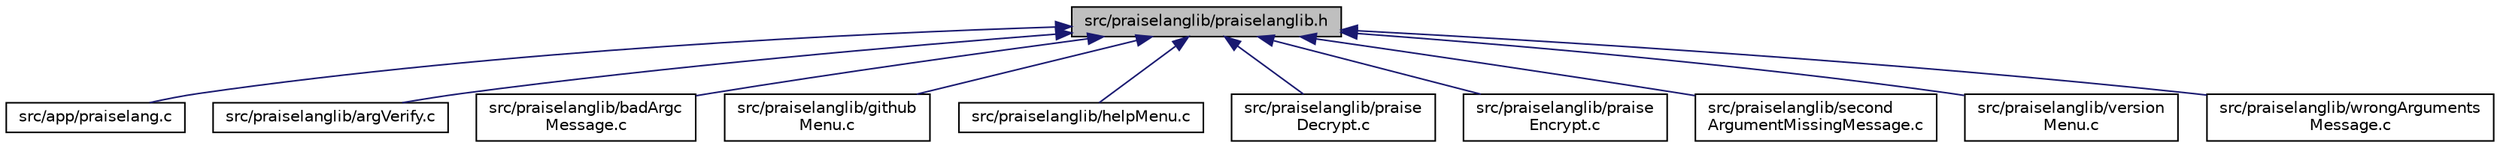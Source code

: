 digraph "src/praiselanglib/praiselanglib.h"
{
 // LATEX_PDF_SIZE
  edge [fontname="Helvetica",fontsize="10",labelfontname="Helvetica",labelfontsize="10"];
  node [fontname="Helvetica",fontsize="10",shape=record];
  Node1 [label="src/praiselanglib/praiselanglib.h",height=0.2,width=0.4,color="black", fillcolor="grey75", style="filled", fontcolor="black",tooltip=" "];
  Node1 -> Node2 [dir="back",color="midnightblue",fontsize="10",style="solid",fontname="Helvetica"];
  Node2 [label="src/app/praiselang.c",height=0.2,width=0.4,color="black", fillcolor="white", style="filled",URL="$d8/d17/praiselang_8c.html",tooltip="the main application file of praiselang"];
  Node1 -> Node3 [dir="back",color="midnightblue",fontsize="10",style="solid",fontname="Helvetica"];
  Node3 [label="src/praiselanglib/argVerify.c",height=0.2,width=0.4,color="black", fillcolor="white", style="filled",URL="$d1/d2a/argVerify_8c.html",tooltip="tests the arguments, argument count and returns true (bool) if prompted arguments are true"];
  Node1 -> Node4 [dir="back",color="midnightblue",fontsize="10",style="solid",fontname="Helvetica"];
  Node4 [label="src/praiselanglib/badArgc\lMessage.c",height=0.2,width=0.4,color="black", fillcolor="white", style="filled",URL="$d0/d9e/badArgcMessage_8c.html",tooltip="prints information about wrong arguments"];
  Node1 -> Node5 [dir="back",color="midnightblue",fontsize="10",style="solid",fontname="Helvetica"];
  Node5 [label="src/praiselanglib/github\lMenu.c",height=0.2,width=0.4,color="black", fillcolor="white", style="filled",URL="$dc/d5a/githubMenu_8c.html",tooltip="prints github source code related information"];
  Node1 -> Node6 [dir="back",color="midnightblue",fontsize="10",style="solid",fontname="Helvetica"];
  Node6 [label="src/praiselanglib/helpMenu.c",height=0.2,width=0.4,color="black", fillcolor="white", style="filled",URL="$d6/d4d/helpMenu_8c.html",tooltip="prints a help menu for praiselang"];
  Node1 -> Node7 [dir="back",color="midnightblue",fontsize="10",style="solid",fontname="Helvetica"];
  Node7 [label="src/praiselanglib/praise\lDecrypt.c",height=0.2,width=0.4,color="black", fillcolor="white", style="filled",URL="$da/dd0/praiseDecrypt_8c.html",tooltip="decrypts the given praiselang string"];
  Node1 -> Node8 [dir="back",color="midnightblue",fontsize="10",style="solid",fontname="Helvetica"];
  Node8 [label="src/praiselanglib/praise\lEncrypt.c",height=0.2,width=0.4,color="black", fillcolor="white", style="filled",URL="$d4/db5/praiseEncrypt_8c.html",tooltip="encrypts the given string with praiselang algorithm"];
  Node1 -> Node9 [dir="back",color="midnightblue",fontsize="10",style="solid",fontname="Helvetica"];
  Node9 [label="src/praiselanglib/second\lArgumentMissingMessage.c",height=0.2,width=0.4,color="black", fillcolor="white", style="filled",URL="$da/d9f/secondArgumentMissingMessage_8c.html",tooltip="prints information about missing second argument"];
  Node1 -> Node10 [dir="back",color="midnightblue",fontsize="10",style="solid",fontname="Helvetica"];
  Node10 [label="src/praiselanglib/version\lMenu.c",height=0.2,width=0.4,color="black", fillcolor="white", style="filled",URL="$de/d5d/versionMenu_8c.html",tooltip="prints praiselang version related information"];
  Node1 -> Node11 [dir="back",color="midnightblue",fontsize="10",style="solid",fontname="Helvetica"];
  Node11 [label="src/praiselanglib/wrongArguments\lMessage.c",height=0.2,width=0.4,color="black", fillcolor="white", style="filled",URL="$dd/d10/wrongArgumentsMessage_8c.html",tooltip="prints information about wrong arguments"];
}
